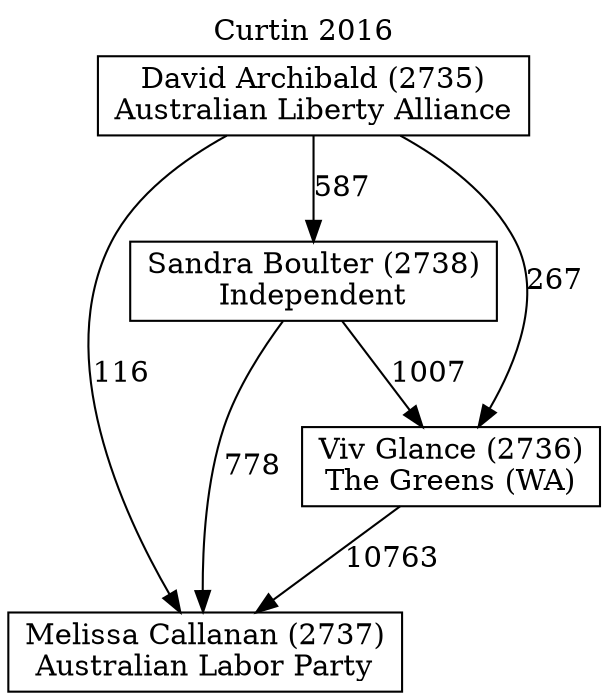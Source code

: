 // House preference flow
digraph "Melissa Callanan (2737)_Curtin_2016" {
	graph [label="Curtin 2016" labelloc=t mclimit=10]
	node [shape=box]
	"David Archibald (2735)" [label="David Archibald (2735)
Australian Liberty Alliance"]
	"Melissa Callanan (2737)" [label="Melissa Callanan (2737)
Australian Labor Party"]
	"Sandra Boulter (2738)" [label="Sandra Boulter (2738)
Independent"]
	"Viv Glance (2736)" [label="Viv Glance (2736)
The Greens (WA)"]
	"David Archibald (2735)" -> "Melissa Callanan (2737)" [label=116]
	"David Archibald (2735)" -> "Sandra Boulter (2738)" [label=587]
	"David Archibald (2735)" -> "Viv Glance (2736)" [label=267]
	"Sandra Boulter (2738)" -> "Melissa Callanan (2737)" [label=778]
	"Sandra Boulter (2738)" -> "Viv Glance (2736)" [label=1007]
	"Viv Glance (2736)" -> "Melissa Callanan (2737)" [label=10763]
}
